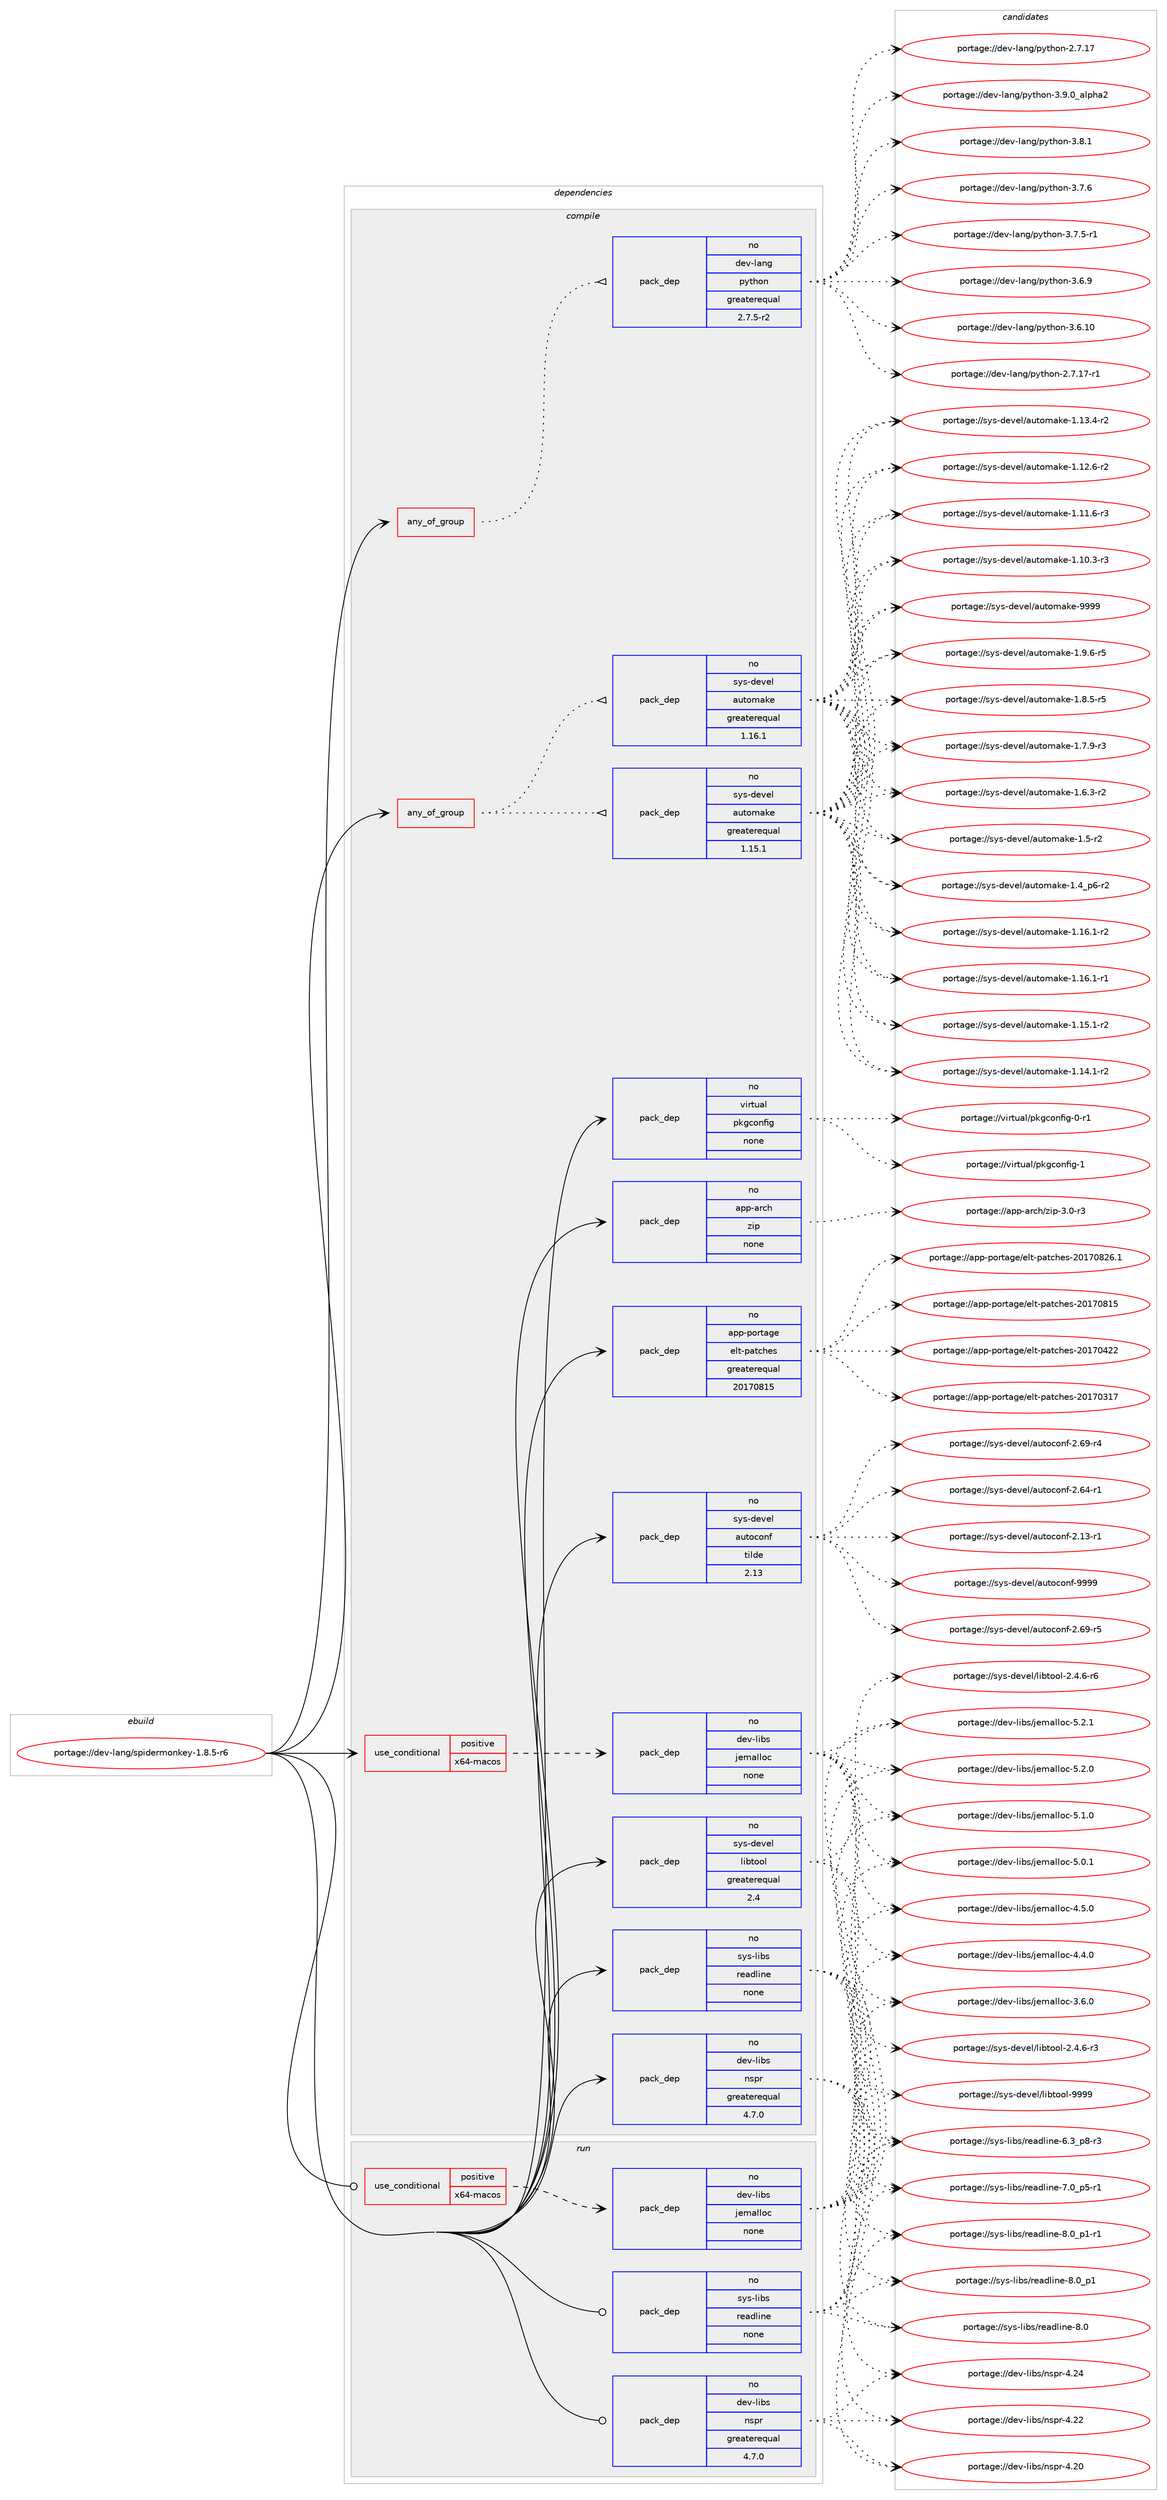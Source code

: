 digraph prolog {

# *************
# Graph options
# *************

newrank=true;
concentrate=true;
compound=true;
graph [rankdir=LR,fontname=Helvetica,fontsize=10,ranksep=1.5];#, ranksep=2.5, nodesep=0.2];
edge  [arrowhead=vee];
node  [fontname=Helvetica,fontsize=10];

# **********
# The ebuild
# **********

subgraph cluster_leftcol {
color=gray;
label=<<i>ebuild</i>>;
id [label="portage://dev-lang/spidermonkey-1.8.5-r6", color=red, width=4, href="../dev-lang/spidermonkey-1.8.5-r6.svg"];
}

# ****************
# The dependencies
# ****************

subgraph cluster_midcol {
color=gray;
label=<<i>dependencies</i>>;
subgraph cluster_compile {
fillcolor="#eeeeee";
style=filled;
label=<<i>compile</i>>;
subgraph any5182 {
dependency518206 [label=<<TABLE BORDER="0" CELLBORDER="1" CELLSPACING="0" CELLPADDING="4"><TR><TD CELLPADDING="10">any_of_group</TD></TR></TABLE>>, shape=none, color=red];subgraph pack386010 {
dependency518207 [label=<<TABLE BORDER="0" CELLBORDER="1" CELLSPACING="0" CELLPADDING="4" WIDTH="220"><TR><TD ROWSPAN="6" CELLPADDING="30">pack_dep</TD></TR><TR><TD WIDTH="110">no</TD></TR><TR><TD>dev-lang</TD></TR><TR><TD>python</TD></TR><TR><TD>greaterequal</TD></TR><TR><TD>2.7.5-r2</TD></TR></TABLE>>, shape=none, color=blue];
}
dependency518206:e -> dependency518207:w [weight=20,style="dotted",arrowhead="oinv"];
}
id:e -> dependency518206:w [weight=20,style="solid",arrowhead="vee"];
subgraph any5183 {
dependency518208 [label=<<TABLE BORDER="0" CELLBORDER="1" CELLSPACING="0" CELLPADDING="4"><TR><TD CELLPADDING="10">any_of_group</TD></TR></TABLE>>, shape=none, color=red];subgraph pack386011 {
dependency518209 [label=<<TABLE BORDER="0" CELLBORDER="1" CELLSPACING="0" CELLPADDING="4" WIDTH="220"><TR><TD ROWSPAN="6" CELLPADDING="30">pack_dep</TD></TR><TR><TD WIDTH="110">no</TD></TR><TR><TD>sys-devel</TD></TR><TR><TD>automake</TD></TR><TR><TD>greaterequal</TD></TR><TR><TD>1.16.1</TD></TR></TABLE>>, shape=none, color=blue];
}
dependency518208:e -> dependency518209:w [weight=20,style="dotted",arrowhead="oinv"];
subgraph pack386012 {
dependency518210 [label=<<TABLE BORDER="0" CELLBORDER="1" CELLSPACING="0" CELLPADDING="4" WIDTH="220"><TR><TD ROWSPAN="6" CELLPADDING="30">pack_dep</TD></TR><TR><TD WIDTH="110">no</TD></TR><TR><TD>sys-devel</TD></TR><TR><TD>automake</TD></TR><TR><TD>greaterequal</TD></TR><TR><TD>1.15.1</TD></TR></TABLE>>, shape=none, color=blue];
}
dependency518208:e -> dependency518210:w [weight=20,style="dotted",arrowhead="oinv"];
}
id:e -> dependency518208:w [weight=20,style="solid",arrowhead="vee"];
subgraph cond126777 {
dependency518211 [label=<<TABLE BORDER="0" CELLBORDER="1" CELLSPACING="0" CELLPADDING="4"><TR><TD ROWSPAN="3" CELLPADDING="10">use_conditional</TD></TR><TR><TD>positive</TD></TR><TR><TD>x64-macos</TD></TR></TABLE>>, shape=none, color=red];
subgraph pack386013 {
dependency518212 [label=<<TABLE BORDER="0" CELLBORDER="1" CELLSPACING="0" CELLPADDING="4" WIDTH="220"><TR><TD ROWSPAN="6" CELLPADDING="30">pack_dep</TD></TR><TR><TD WIDTH="110">no</TD></TR><TR><TD>dev-libs</TD></TR><TR><TD>jemalloc</TD></TR><TR><TD>none</TD></TR><TR><TD></TD></TR></TABLE>>, shape=none, color=blue];
}
dependency518211:e -> dependency518212:w [weight=20,style="dashed",arrowhead="vee"];
}
id:e -> dependency518211:w [weight=20,style="solid",arrowhead="vee"];
subgraph pack386014 {
dependency518213 [label=<<TABLE BORDER="0" CELLBORDER="1" CELLSPACING="0" CELLPADDING="4" WIDTH="220"><TR><TD ROWSPAN="6" CELLPADDING="30">pack_dep</TD></TR><TR><TD WIDTH="110">no</TD></TR><TR><TD>app-arch</TD></TR><TR><TD>zip</TD></TR><TR><TD>none</TD></TR><TR><TD></TD></TR></TABLE>>, shape=none, color=blue];
}
id:e -> dependency518213:w [weight=20,style="solid",arrowhead="vee"];
subgraph pack386015 {
dependency518214 [label=<<TABLE BORDER="0" CELLBORDER="1" CELLSPACING="0" CELLPADDING="4" WIDTH="220"><TR><TD ROWSPAN="6" CELLPADDING="30">pack_dep</TD></TR><TR><TD WIDTH="110">no</TD></TR><TR><TD>app-portage</TD></TR><TR><TD>elt-patches</TD></TR><TR><TD>greaterequal</TD></TR><TR><TD>20170815</TD></TR></TABLE>>, shape=none, color=blue];
}
id:e -> dependency518214:w [weight=20,style="solid",arrowhead="vee"];
subgraph pack386016 {
dependency518215 [label=<<TABLE BORDER="0" CELLBORDER="1" CELLSPACING="0" CELLPADDING="4" WIDTH="220"><TR><TD ROWSPAN="6" CELLPADDING="30">pack_dep</TD></TR><TR><TD WIDTH="110">no</TD></TR><TR><TD>dev-libs</TD></TR><TR><TD>nspr</TD></TR><TR><TD>greaterequal</TD></TR><TR><TD>4.7.0</TD></TR></TABLE>>, shape=none, color=blue];
}
id:e -> dependency518215:w [weight=20,style="solid",arrowhead="vee"];
subgraph pack386017 {
dependency518216 [label=<<TABLE BORDER="0" CELLBORDER="1" CELLSPACING="0" CELLPADDING="4" WIDTH="220"><TR><TD ROWSPAN="6" CELLPADDING="30">pack_dep</TD></TR><TR><TD WIDTH="110">no</TD></TR><TR><TD>sys-devel</TD></TR><TR><TD>autoconf</TD></TR><TR><TD>tilde</TD></TR><TR><TD>2.13</TD></TR></TABLE>>, shape=none, color=blue];
}
id:e -> dependency518216:w [weight=20,style="solid",arrowhead="vee"];
subgraph pack386018 {
dependency518217 [label=<<TABLE BORDER="0" CELLBORDER="1" CELLSPACING="0" CELLPADDING="4" WIDTH="220"><TR><TD ROWSPAN="6" CELLPADDING="30">pack_dep</TD></TR><TR><TD WIDTH="110">no</TD></TR><TR><TD>sys-devel</TD></TR><TR><TD>libtool</TD></TR><TR><TD>greaterequal</TD></TR><TR><TD>2.4</TD></TR></TABLE>>, shape=none, color=blue];
}
id:e -> dependency518217:w [weight=20,style="solid",arrowhead="vee"];
subgraph pack386019 {
dependency518218 [label=<<TABLE BORDER="0" CELLBORDER="1" CELLSPACING="0" CELLPADDING="4" WIDTH="220"><TR><TD ROWSPAN="6" CELLPADDING="30">pack_dep</TD></TR><TR><TD WIDTH="110">no</TD></TR><TR><TD>sys-libs</TD></TR><TR><TD>readline</TD></TR><TR><TD>none</TD></TR><TR><TD></TD></TR></TABLE>>, shape=none, color=blue];
}
id:e -> dependency518218:w [weight=20,style="solid",arrowhead="vee"];
subgraph pack386020 {
dependency518219 [label=<<TABLE BORDER="0" CELLBORDER="1" CELLSPACING="0" CELLPADDING="4" WIDTH="220"><TR><TD ROWSPAN="6" CELLPADDING="30">pack_dep</TD></TR><TR><TD WIDTH="110">no</TD></TR><TR><TD>virtual</TD></TR><TR><TD>pkgconfig</TD></TR><TR><TD>none</TD></TR><TR><TD></TD></TR></TABLE>>, shape=none, color=blue];
}
id:e -> dependency518219:w [weight=20,style="solid",arrowhead="vee"];
}
subgraph cluster_compileandrun {
fillcolor="#eeeeee";
style=filled;
label=<<i>compile and run</i>>;
}
subgraph cluster_run {
fillcolor="#eeeeee";
style=filled;
label=<<i>run</i>>;
subgraph cond126778 {
dependency518220 [label=<<TABLE BORDER="0" CELLBORDER="1" CELLSPACING="0" CELLPADDING="4"><TR><TD ROWSPAN="3" CELLPADDING="10">use_conditional</TD></TR><TR><TD>positive</TD></TR><TR><TD>x64-macos</TD></TR></TABLE>>, shape=none, color=red];
subgraph pack386021 {
dependency518221 [label=<<TABLE BORDER="0" CELLBORDER="1" CELLSPACING="0" CELLPADDING="4" WIDTH="220"><TR><TD ROWSPAN="6" CELLPADDING="30">pack_dep</TD></TR><TR><TD WIDTH="110">no</TD></TR><TR><TD>dev-libs</TD></TR><TR><TD>jemalloc</TD></TR><TR><TD>none</TD></TR><TR><TD></TD></TR></TABLE>>, shape=none, color=blue];
}
dependency518220:e -> dependency518221:w [weight=20,style="dashed",arrowhead="vee"];
}
id:e -> dependency518220:w [weight=20,style="solid",arrowhead="odot"];
subgraph pack386022 {
dependency518222 [label=<<TABLE BORDER="0" CELLBORDER="1" CELLSPACING="0" CELLPADDING="4" WIDTH="220"><TR><TD ROWSPAN="6" CELLPADDING="30">pack_dep</TD></TR><TR><TD WIDTH="110">no</TD></TR><TR><TD>dev-libs</TD></TR><TR><TD>nspr</TD></TR><TR><TD>greaterequal</TD></TR><TR><TD>4.7.0</TD></TR></TABLE>>, shape=none, color=blue];
}
id:e -> dependency518222:w [weight=20,style="solid",arrowhead="odot"];
subgraph pack386023 {
dependency518223 [label=<<TABLE BORDER="0" CELLBORDER="1" CELLSPACING="0" CELLPADDING="4" WIDTH="220"><TR><TD ROWSPAN="6" CELLPADDING="30">pack_dep</TD></TR><TR><TD WIDTH="110">no</TD></TR><TR><TD>sys-libs</TD></TR><TR><TD>readline</TD></TR><TR><TD>none</TD></TR><TR><TD></TD></TR></TABLE>>, shape=none, color=blue];
}
id:e -> dependency518223:w [weight=20,style="solid",arrowhead="odot"];
}
}

# **************
# The candidates
# **************

subgraph cluster_choices {
rank=same;
color=gray;
label=<<i>candidates</i>>;

subgraph choice386010 {
color=black;
nodesep=1;
choice10010111845108971101034711212111610411111045514657464895971081121049750 [label="portage://dev-lang/python-3.9.0_alpha2", color=red, width=4,href="../dev-lang/python-3.9.0_alpha2.svg"];
choice100101118451089711010347112121116104111110455146564649 [label="portage://dev-lang/python-3.8.1", color=red, width=4,href="../dev-lang/python-3.8.1.svg"];
choice100101118451089711010347112121116104111110455146554654 [label="portage://dev-lang/python-3.7.6", color=red, width=4,href="../dev-lang/python-3.7.6.svg"];
choice1001011184510897110103471121211161041111104551465546534511449 [label="portage://dev-lang/python-3.7.5-r1", color=red, width=4,href="../dev-lang/python-3.7.5-r1.svg"];
choice100101118451089711010347112121116104111110455146544657 [label="portage://dev-lang/python-3.6.9", color=red, width=4,href="../dev-lang/python-3.6.9.svg"];
choice10010111845108971101034711212111610411111045514654464948 [label="portage://dev-lang/python-3.6.10", color=red, width=4,href="../dev-lang/python-3.6.10.svg"];
choice100101118451089711010347112121116104111110455046554649554511449 [label="portage://dev-lang/python-2.7.17-r1", color=red, width=4,href="../dev-lang/python-2.7.17-r1.svg"];
choice10010111845108971101034711212111610411111045504655464955 [label="portage://dev-lang/python-2.7.17", color=red, width=4,href="../dev-lang/python-2.7.17.svg"];
dependency518207:e -> choice10010111845108971101034711212111610411111045514657464895971081121049750:w [style=dotted,weight="100"];
dependency518207:e -> choice100101118451089711010347112121116104111110455146564649:w [style=dotted,weight="100"];
dependency518207:e -> choice100101118451089711010347112121116104111110455146554654:w [style=dotted,weight="100"];
dependency518207:e -> choice1001011184510897110103471121211161041111104551465546534511449:w [style=dotted,weight="100"];
dependency518207:e -> choice100101118451089711010347112121116104111110455146544657:w [style=dotted,weight="100"];
dependency518207:e -> choice10010111845108971101034711212111610411111045514654464948:w [style=dotted,weight="100"];
dependency518207:e -> choice100101118451089711010347112121116104111110455046554649554511449:w [style=dotted,weight="100"];
dependency518207:e -> choice10010111845108971101034711212111610411111045504655464955:w [style=dotted,weight="100"];
}
subgraph choice386011 {
color=black;
nodesep=1;
choice115121115451001011181011084797117116111109971071014557575757 [label="portage://sys-devel/automake-9999", color=red, width=4,href="../sys-devel/automake-9999.svg"];
choice115121115451001011181011084797117116111109971071014549465746544511453 [label="portage://sys-devel/automake-1.9.6-r5", color=red, width=4,href="../sys-devel/automake-1.9.6-r5.svg"];
choice115121115451001011181011084797117116111109971071014549465646534511453 [label="portage://sys-devel/automake-1.8.5-r5", color=red, width=4,href="../sys-devel/automake-1.8.5-r5.svg"];
choice115121115451001011181011084797117116111109971071014549465546574511451 [label="portage://sys-devel/automake-1.7.9-r3", color=red, width=4,href="../sys-devel/automake-1.7.9-r3.svg"];
choice115121115451001011181011084797117116111109971071014549465446514511450 [label="portage://sys-devel/automake-1.6.3-r2", color=red, width=4,href="../sys-devel/automake-1.6.3-r2.svg"];
choice11512111545100101118101108479711711611110997107101454946534511450 [label="portage://sys-devel/automake-1.5-r2", color=red, width=4,href="../sys-devel/automake-1.5-r2.svg"];
choice115121115451001011181011084797117116111109971071014549465295112544511450 [label="portage://sys-devel/automake-1.4_p6-r2", color=red, width=4,href="../sys-devel/automake-1.4_p6-r2.svg"];
choice11512111545100101118101108479711711611110997107101454946495446494511450 [label="portage://sys-devel/automake-1.16.1-r2", color=red, width=4,href="../sys-devel/automake-1.16.1-r2.svg"];
choice11512111545100101118101108479711711611110997107101454946495446494511449 [label="portage://sys-devel/automake-1.16.1-r1", color=red, width=4,href="../sys-devel/automake-1.16.1-r1.svg"];
choice11512111545100101118101108479711711611110997107101454946495346494511450 [label="portage://sys-devel/automake-1.15.1-r2", color=red, width=4,href="../sys-devel/automake-1.15.1-r2.svg"];
choice11512111545100101118101108479711711611110997107101454946495246494511450 [label="portage://sys-devel/automake-1.14.1-r2", color=red, width=4,href="../sys-devel/automake-1.14.1-r2.svg"];
choice11512111545100101118101108479711711611110997107101454946495146524511450 [label="portage://sys-devel/automake-1.13.4-r2", color=red, width=4,href="../sys-devel/automake-1.13.4-r2.svg"];
choice11512111545100101118101108479711711611110997107101454946495046544511450 [label="portage://sys-devel/automake-1.12.6-r2", color=red, width=4,href="../sys-devel/automake-1.12.6-r2.svg"];
choice11512111545100101118101108479711711611110997107101454946494946544511451 [label="portage://sys-devel/automake-1.11.6-r3", color=red, width=4,href="../sys-devel/automake-1.11.6-r3.svg"];
choice11512111545100101118101108479711711611110997107101454946494846514511451 [label="portage://sys-devel/automake-1.10.3-r3", color=red, width=4,href="../sys-devel/automake-1.10.3-r3.svg"];
dependency518209:e -> choice115121115451001011181011084797117116111109971071014557575757:w [style=dotted,weight="100"];
dependency518209:e -> choice115121115451001011181011084797117116111109971071014549465746544511453:w [style=dotted,weight="100"];
dependency518209:e -> choice115121115451001011181011084797117116111109971071014549465646534511453:w [style=dotted,weight="100"];
dependency518209:e -> choice115121115451001011181011084797117116111109971071014549465546574511451:w [style=dotted,weight="100"];
dependency518209:e -> choice115121115451001011181011084797117116111109971071014549465446514511450:w [style=dotted,weight="100"];
dependency518209:e -> choice11512111545100101118101108479711711611110997107101454946534511450:w [style=dotted,weight="100"];
dependency518209:e -> choice115121115451001011181011084797117116111109971071014549465295112544511450:w [style=dotted,weight="100"];
dependency518209:e -> choice11512111545100101118101108479711711611110997107101454946495446494511450:w [style=dotted,weight="100"];
dependency518209:e -> choice11512111545100101118101108479711711611110997107101454946495446494511449:w [style=dotted,weight="100"];
dependency518209:e -> choice11512111545100101118101108479711711611110997107101454946495346494511450:w [style=dotted,weight="100"];
dependency518209:e -> choice11512111545100101118101108479711711611110997107101454946495246494511450:w [style=dotted,weight="100"];
dependency518209:e -> choice11512111545100101118101108479711711611110997107101454946495146524511450:w [style=dotted,weight="100"];
dependency518209:e -> choice11512111545100101118101108479711711611110997107101454946495046544511450:w [style=dotted,weight="100"];
dependency518209:e -> choice11512111545100101118101108479711711611110997107101454946494946544511451:w [style=dotted,weight="100"];
dependency518209:e -> choice11512111545100101118101108479711711611110997107101454946494846514511451:w [style=dotted,weight="100"];
}
subgraph choice386012 {
color=black;
nodesep=1;
choice115121115451001011181011084797117116111109971071014557575757 [label="portage://sys-devel/automake-9999", color=red, width=4,href="../sys-devel/automake-9999.svg"];
choice115121115451001011181011084797117116111109971071014549465746544511453 [label="portage://sys-devel/automake-1.9.6-r5", color=red, width=4,href="../sys-devel/automake-1.9.6-r5.svg"];
choice115121115451001011181011084797117116111109971071014549465646534511453 [label="portage://sys-devel/automake-1.8.5-r5", color=red, width=4,href="../sys-devel/automake-1.8.5-r5.svg"];
choice115121115451001011181011084797117116111109971071014549465546574511451 [label="portage://sys-devel/automake-1.7.9-r3", color=red, width=4,href="../sys-devel/automake-1.7.9-r3.svg"];
choice115121115451001011181011084797117116111109971071014549465446514511450 [label="portage://sys-devel/automake-1.6.3-r2", color=red, width=4,href="../sys-devel/automake-1.6.3-r2.svg"];
choice11512111545100101118101108479711711611110997107101454946534511450 [label="portage://sys-devel/automake-1.5-r2", color=red, width=4,href="../sys-devel/automake-1.5-r2.svg"];
choice115121115451001011181011084797117116111109971071014549465295112544511450 [label="portage://sys-devel/automake-1.4_p6-r2", color=red, width=4,href="../sys-devel/automake-1.4_p6-r2.svg"];
choice11512111545100101118101108479711711611110997107101454946495446494511450 [label="portage://sys-devel/automake-1.16.1-r2", color=red, width=4,href="../sys-devel/automake-1.16.1-r2.svg"];
choice11512111545100101118101108479711711611110997107101454946495446494511449 [label="portage://sys-devel/automake-1.16.1-r1", color=red, width=4,href="../sys-devel/automake-1.16.1-r1.svg"];
choice11512111545100101118101108479711711611110997107101454946495346494511450 [label="portage://sys-devel/automake-1.15.1-r2", color=red, width=4,href="../sys-devel/automake-1.15.1-r2.svg"];
choice11512111545100101118101108479711711611110997107101454946495246494511450 [label="portage://sys-devel/automake-1.14.1-r2", color=red, width=4,href="../sys-devel/automake-1.14.1-r2.svg"];
choice11512111545100101118101108479711711611110997107101454946495146524511450 [label="portage://sys-devel/automake-1.13.4-r2", color=red, width=4,href="../sys-devel/automake-1.13.4-r2.svg"];
choice11512111545100101118101108479711711611110997107101454946495046544511450 [label="portage://sys-devel/automake-1.12.6-r2", color=red, width=4,href="../sys-devel/automake-1.12.6-r2.svg"];
choice11512111545100101118101108479711711611110997107101454946494946544511451 [label="portage://sys-devel/automake-1.11.6-r3", color=red, width=4,href="../sys-devel/automake-1.11.6-r3.svg"];
choice11512111545100101118101108479711711611110997107101454946494846514511451 [label="portage://sys-devel/automake-1.10.3-r3", color=red, width=4,href="../sys-devel/automake-1.10.3-r3.svg"];
dependency518210:e -> choice115121115451001011181011084797117116111109971071014557575757:w [style=dotted,weight="100"];
dependency518210:e -> choice115121115451001011181011084797117116111109971071014549465746544511453:w [style=dotted,weight="100"];
dependency518210:e -> choice115121115451001011181011084797117116111109971071014549465646534511453:w [style=dotted,weight="100"];
dependency518210:e -> choice115121115451001011181011084797117116111109971071014549465546574511451:w [style=dotted,weight="100"];
dependency518210:e -> choice115121115451001011181011084797117116111109971071014549465446514511450:w [style=dotted,weight="100"];
dependency518210:e -> choice11512111545100101118101108479711711611110997107101454946534511450:w [style=dotted,weight="100"];
dependency518210:e -> choice115121115451001011181011084797117116111109971071014549465295112544511450:w [style=dotted,weight="100"];
dependency518210:e -> choice11512111545100101118101108479711711611110997107101454946495446494511450:w [style=dotted,weight="100"];
dependency518210:e -> choice11512111545100101118101108479711711611110997107101454946495446494511449:w [style=dotted,weight="100"];
dependency518210:e -> choice11512111545100101118101108479711711611110997107101454946495346494511450:w [style=dotted,weight="100"];
dependency518210:e -> choice11512111545100101118101108479711711611110997107101454946495246494511450:w [style=dotted,weight="100"];
dependency518210:e -> choice11512111545100101118101108479711711611110997107101454946495146524511450:w [style=dotted,weight="100"];
dependency518210:e -> choice11512111545100101118101108479711711611110997107101454946495046544511450:w [style=dotted,weight="100"];
dependency518210:e -> choice11512111545100101118101108479711711611110997107101454946494946544511451:w [style=dotted,weight="100"];
dependency518210:e -> choice11512111545100101118101108479711711611110997107101454946494846514511451:w [style=dotted,weight="100"];
}
subgraph choice386013 {
color=black;
nodesep=1;
choice1001011184510810598115471061011099710810811199455346504649 [label="portage://dev-libs/jemalloc-5.2.1", color=red, width=4,href="../dev-libs/jemalloc-5.2.1.svg"];
choice1001011184510810598115471061011099710810811199455346504648 [label="portage://dev-libs/jemalloc-5.2.0", color=red, width=4,href="../dev-libs/jemalloc-5.2.0.svg"];
choice1001011184510810598115471061011099710810811199455346494648 [label="portage://dev-libs/jemalloc-5.1.0", color=red, width=4,href="../dev-libs/jemalloc-5.1.0.svg"];
choice1001011184510810598115471061011099710810811199455346484649 [label="portage://dev-libs/jemalloc-5.0.1", color=red, width=4,href="../dev-libs/jemalloc-5.0.1.svg"];
choice1001011184510810598115471061011099710810811199455246534648 [label="portage://dev-libs/jemalloc-4.5.0", color=red, width=4,href="../dev-libs/jemalloc-4.5.0.svg"];
choice1001011184510810598115471061011099710810811199455246524648 [label="portage://dev-libs/jemalloc-4.4.0", color=red, width=4,href="../dev-libs/jemalloc-4.4.0.svg"];
choice1001011184510810598115471061011099710810811199455146544648 [label="portage://dev-libs/jemalloc-3.6.0", color=red, width=4,href="../dev-libs/jemalloc-3.6.0.svg"];
dependency518212:e -> choice1001011184510810598115471061011099710810811199455346504649:w [style=dotted,weight="100"];
dependency518212:e -> choice1001011184510810598115471061011099710810811199455346504648:w [style=dotted,weight="100"];
dependency518212:e -> choice1001011184510810598115471061011099710810811199455346494648:w [style=dotted,weight="100"];
dependency518212:e -> choice1001011184510810598115471061011099710810811199455346484649:w [style=dotted,weight="100"];
dependency518212:e -> choice1001011184510810598115471061011099710810811199455246534648:w [style=dotted,weight="100"];
dependency518212:e -> choice1001011184510810598115471061011099710810811199455246524648:w [style=dotted,weight="100"];
dependency518212:e -> choice1001011184510810598115471061011099710810811199455146544648:w [style=dotted,weight="100"];
}
subgraph choice386014 {
color=black;
nodesep=1;
choice9711211245971149910447122105112455146484511451 [label="portage://app-arch/zip-3.0-r3", color=red, width=4,href="../app-arch/zip-3.0-r3.svg"];
dependency518213:e -> choice9711211245971149910447122105112455146484511451:w [style=dotted,weight="100"];
}
subgraph choice386015 {
color=black;
nodesep=1;
choice971121124511211111411697103101471011081164511297116991041011154550484955485650544649 [label="portage://app-portage/elt-patches-20170826.1", color=red, width=4,href="../app-portage/elt-patches-20170826.1.svg"];
choice97112112451121111141169710310147101108116451129711699104101115455048495548564953 [label="portage://app-portage/elt-patches-20170815", color=red, width=4,href="../app-portage/elt-patches-20170815.svg"];
choice97112112451121111141169710310147101108116451129711699104101115455048495548525050 [label="portage://app-portage/elt-patches-20170422", color=red, width=4,href="../app-portage/elt-patches-20170422.svg"];
choice97112112451121111141169710310147101108116451129711699104101115455048495548514955 [label="portage://app-portage/elt-patches-20170317", color=red, width=4,href="../app-portage/elt-patches-20170317.svg"];
dependency518214:e -> choice971121124511211111411697103101471011081164511297116991041011154550484955485650544649:w [style=dotted,weight="100"];
dependency518214:e -> choice97112112451121111141169710310147101108116451129711699104101115455048495548564953:w [style=dotted,weight="100"];
dependency518214:e -> choice97112112451121111141169710310147101108116451129711699104101115455048495548525050:w [style=dotted,weight="100"];
dependency518214:e -> choice97112112451121111141169710310147101108116451129711699104101115455048495548514955:w [style=dotted,weight="100"];
}
subgraph choice386016 {
color=black;
nodesep=1;
choice1001011184510810598115471101151121144552465052 [label="portage://dev-libs/nspr-4.24", color=red, width=4,href="../dev-libs/nspr-4.24.svg"];
choice1001011184510810598115471101151121144552465050 [label="portage://dev-libs/nspr-4.22", color=red, width=4,href="../dev-libs/nspr-4.22.svg"];
choice1001011184510810598115471101151121144552465048 [label="portage://dev-libs/nspr-4.20", color=red, width=4,href="../dev-libs/nspr-4.20.svg"];
dependency518215:e -> choice1001011184510810598115471101151121144552465052:w [style=dotted,weight="100"];
dependency518215:e -> choice1001011184510810598115471101151121144552465050:w [style=dotted,weight="100"];
dependency518215:e -> choice1001011184510810598115471101151121144552465048:w [style=dotted,weight="100"];
}
subgraph choice386017 {
color=black;
nodesep=1;
choice115121115451001011181011084797117116111991111101024557575757 [label="portage://sys-devel/autoconf-9999", color=red, width=4,href="../sys-devel/autoconf-9999.svg"];
choice1151211154510010111810110847971171161119911111010245504654574511453 [label="portage://sys-devel/autoconf-2.69-r5", color=red, width=4,href="../sys-devel/autoconf-2.69-r5.svg"];
choice1151211154510010111810110847971171161119911111010245504654574511452 [label="portage://sys-devel/autoconf-2.69-r4", color=red, width=4,href="../sys-devel/autoconf-2.69-r4.svg"];
choice1151211154510010111810110847971171161119911111010245504654524511449 [label="portage://sys-devel/autoconf-2.64-r1", color=red, width=4,href="../sys-devel/autoconf-2.64-r1.svg"];
choice1151211154510010111810110847971171161119911111010245504649514511449 [label="portage://sys-devel/autoconf-2.13-r1", color=red, width=4,href="../sys-devel/autoconf-2.13-r1.svg"];
dependency518216:e -> choice115121115451001011181011084797117116111991111101024557575757:w [style=dotted,weight="100"];
dependency518216:e -> choice1151211154510010111810110847971171161119911111010245504654574511453:w [style=dotted,weight="100"];
dependency518216:e -> choice1151211154510010111810110847971171161119911111010245504654574511452:w [style=dotted,weight="100"];
dependency518216:e -> choice1151211154510010111810110847971171161119911111010245504654524511449:w [style=dotted,weight="100"];
dependency518216:e -> choice1151211154510010111810110847971171161119911111010245504649514511449:w [style=dotted,weight="100"];
}
subgraph choice386018 {
color=black;
nodesep=1;
choice1151211154510010111810110847108105981161111111084557575757 [label="portage://sys-devel/libtool-9999", color=red, width=4,href="../sys-devel/libtool-9999.svg"];
choice1151211154510010111810110847108105981161111111084550465246544511454 [label="portage://sys-devel/libtool-2.4.6-r6", color=red, width=4,href="../sys-devel/libtool-2.4.6-r6.svg"];
choice1151211154510010111810110847108105981161111111084550465246544511451 [label="portage://sys-devel/libtool-2.4.6-r3", color=red, width=4,href="../sys-devel/libtool-2.4.6-r3.svg"];
dependency518217:e -> choice1151211154510010111810110847108105981161111111084557575757:w [style=dotted,weight="100"];
dependency518217:e -> choice1151211154510010111810110847108105981161111111084550465246544511454:w [style=dotted,weight="100"];
dependency518217:e -> choice1151211154510010111810110847108105981161111111084550465246544511451:w [style=dotted,weight="100"];
}
subgraph choice386019 {
color=black;
nodesep=1;
choice115121115451081059811547114101971001081051101014556464895112494511449 [label="portage://sys-libs/readline-8.0_p1-r1", color=red, width=4,href="../sys-libs/readline-8.0_p1-r1.svg"];
choice11512111545108105981154711410197100108105110101455646489511249 [label="portage://sys-libs/readline-8.0_p1", color=red, width=4,href="../sys-libs/readline-8.0_p1.svg"];
choice1151211154510810598115471141019710010810511010145564648 [label="portage://sys-libs/readline-8.0", color=red, width=4,href="../sys-libs/readline-8.0.svg"];
choice115121115451081059811547114101971001081051101014555464895112534511449 [label="portage://sys-libs/readline-7.0_p5-r1", color=red, width=4,href="../sys-libs/readline-7.0_p5-r1.svg"];
choice115121115451081059811547114101971001081051101014554465195112564511451 [label="portage://sys-libs/readline-6.3_p8-r3", color=red, width=4,href="../sys-libs/readline-6.3_p8-r3.svg"];
dependency518218:e -> choice115121115451081059811547114101971001081051101014556464895112494511449:w [style=dotted,weight="100"];
dependency518218:e -> choice11512111545108105981154711410197100108105110101455646489511249:w [style=dotted,weight="100"];
dependency518218:e -> choice1151211154510810598115471141019710010810511010145564648:w [style=dotted,weight="100"];
dependency518218:e -> choice115121115451081059811547114101971001081051101014555464895112534511449:w [style=dotted,weight="100"];
dependency518218:e -> choice115121115451081059811547114101971001081051101014554465195112564511451:w [style=dotted,weight="100"];
}
subgraph choice386020 {
color=black;
nodesep=1;
choice1181051141161179710847112107103991111101021051034549 [label="portage://virtual/pkgconfig-1", color=red, width=4,href="../virtual/pkgconfig-1.svg"];
choice11810511411611797108471121071039911111010210510345484511449 [label="portage://virtual/pkgconfig-0-r1", color=red, width=4,href="../virtual/pkgconfig-0-r1.svg"];
dependency518219:e -> choice1181051141161179710847112107103991111101021051034549:w [style=dotted,weight="100"];
dependency518219:e -> choice11810511411611797108471121071039911111010210510345484511449:w [style=dotted,weight="100"];
}
subgraph choice386021 {
color=black;
nodesep=1;
choice1001011184510810598115471061011099710810811199455346504649 [label="portage://dev-libs/jemalloc-5.2.1", color=red, width=4,href="../dev-libs/jemalloc-5.2.1.svg"];
choice1001011184510810598115471061011099710810811199455346504648 [label="portage://dev-libs/jemalloc-5.2.0", color=red, width=4,href="../dev-libs/jemalloc-5.2.0.svg"];
choice1001011184510810598115471061011099710810811199455346494648 [label="portage://dev-libs/jemalloc-5.1.0", color=red, width=4,href="../dev-libs/jemalloc-5.1.0.svg"];
choice1001011184510810598115471061011099710810811199455346484649 [label="portage://dev-libs/jemalloc-5.0.1", color=red, width=4,href="../dev-libs/jemalloc-5.0.1.svg"];
choice1001011184510810598115471061011099710810811199455246534648 [label="portage://dev-libs/jemalloc-4.5.0", color=red, width=4,href="../dev-libs/jemalloc-4.5.0.svg"];
choice1001011184510810598115471061011099710810811199455246524648 [label="portage://dev-libs/jemalloc-4.4.0", color=red, width=4,href="../dev-libs/jemalloc-4.4.0.svg"];
choice1001011184510810598115471061011099710810811199455146544648 [label="portage://dev-libs/jemalloc-3.6.0", color=red, width=4,href="../dev-libs/jemalloc-3.6.0.svg"];
dependency518221:e -> choice1001011184510810598115471061011099710810811199455346504649:w [style=dotted,weight="100"];
dependency518221:e -> choice1001011184510810598115471061011099710810811199455346504648:w [style=dotted,weight="100"];
dependency518221:e -> choice1001011184510810598115471061011099710810811199455346494648:w [style=dotted,weight="100"];
dependency518221:e -> choice1001011184510810598115471061011099710810811199455346484649:w [style=dotted,weight="100"];
dependency518221:e -> choice1001011184510810598115471061011099710810811199455246534648:w [style=dotted,weight="100"];
dependency518221:e -> choice1001011184510810598115471061011099710810811199455246524648:w [style=dotted,weight="100"];
dependency518221:e -> choice1001011184510810598115471061011099710810811199455146544648:w [style=dotted,weight="100"];
}
subgraph choice386022 {
color=black;
nodesep=1;
choice1001011184510810598115471101151121144552465052 [label="portage://dev-libs/nspr-4.24", color=red, width=4,href="../dev-libs/nspr-4.24.svg"];
choice1001011184510810598115471101151121144552465050 [label="portage://dev-libs/nspr-4.22", color=red, width=4,href="../dev-libs/nspr-4.22.svg"];
choice1001011184510810598115471101151121144552465048 [label="portage://dev-libs/nspr-4.20", color=red, width=4,href="../dev-libs/nspr-4.20.svg"];
dependency518222:e -> choice1001011184510810598115471101151121144552465052:w [style=dotted,weight="100"];
dependency518222:e -> choice1001011184510810598115471101151121144552465050:w [style=dotted,weight="100"];
dependency518222:e -> choice1001011184510810598115471101151121144552465048:w [style=dotted,weight="100"];
}
subgraph choice386023 {
color=black;
nodesep=1;
choice115121115451081059811547114101971001081051101014556464895112494511449 [label="portage://sys-libs/readline-8.0_p1-r1", color=red, width=4,href="../sys-libs/readline-8.0_p1-r1.svg"];
choice11512111545108105981154711410197100108105110101455646489511249 [label="portage://sys-libs/readline-8.0_p1", color=red, width=4,href="../sys-libs/readline-8.0_p1.svg"];
choice1151211154510810598115471141019710010810511010145564648 [label="portage://sys-libs/readline-8.0", color=red, width=4,href="../sys-libs/readline-8.0.svg"];
choice115121115451081059811547114101971001081051101014555464895112534511449 [label="portage://sys-libs/readline-7.0_p5-r1", color=red, width=4,href="../sys-libs/readline-7.0_p5-r1.svg"];
choice115121115451081059811547114101971001081051101014554465195112564511451 [label="portage://sys-libs/readline-6.3_p8-r3", color=red, width=4,href="../sys-libs/readline-6.3_p8-r3.svg"];
dependency518223:e -> choice115121115451081059811547114101971001081051101014556464895112494511449:w [style=dotted,weight="100"];
dependency518223:e -> choice11512111545108105981154711410197100108105110101455646489511249:w [style=dotted,weight="100"];
dependency518223:e -> choice1151211154510810598115471141019710010810511010145564648:w [style=dotted,weight="100"];
dependency518223:e -> choice115121115451081059811547114101971001081051101014555464895112534511449:w [style=dotted,weight="100"];
dependency518223:e -> choice115121115451081059811547114101971001081051101014554465195112564511451:w [style=dotted,weight="100"];
}
}

}
